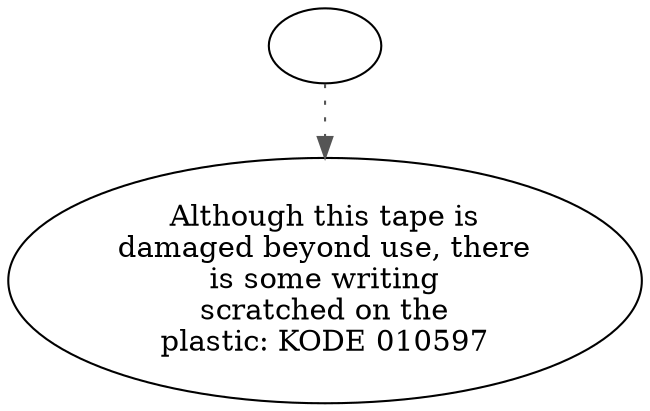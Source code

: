 digraph DOORCODE {
  "start" [style=filled       fillcolor="#FFFFFF"       color="#000000"]
  "start" -> "use_p_proc" [style=dotted color="#555555"]
  "start" [label=""]
  "use_p_proc" [style=filled       fillcolor="#FFFFFF"       color="#000000"]
  "use_p_proc" [label="Although this tape is\ndamaged beyond use, there\nis some writing\nscratched on the\nplastic: KODE 010597"]
}